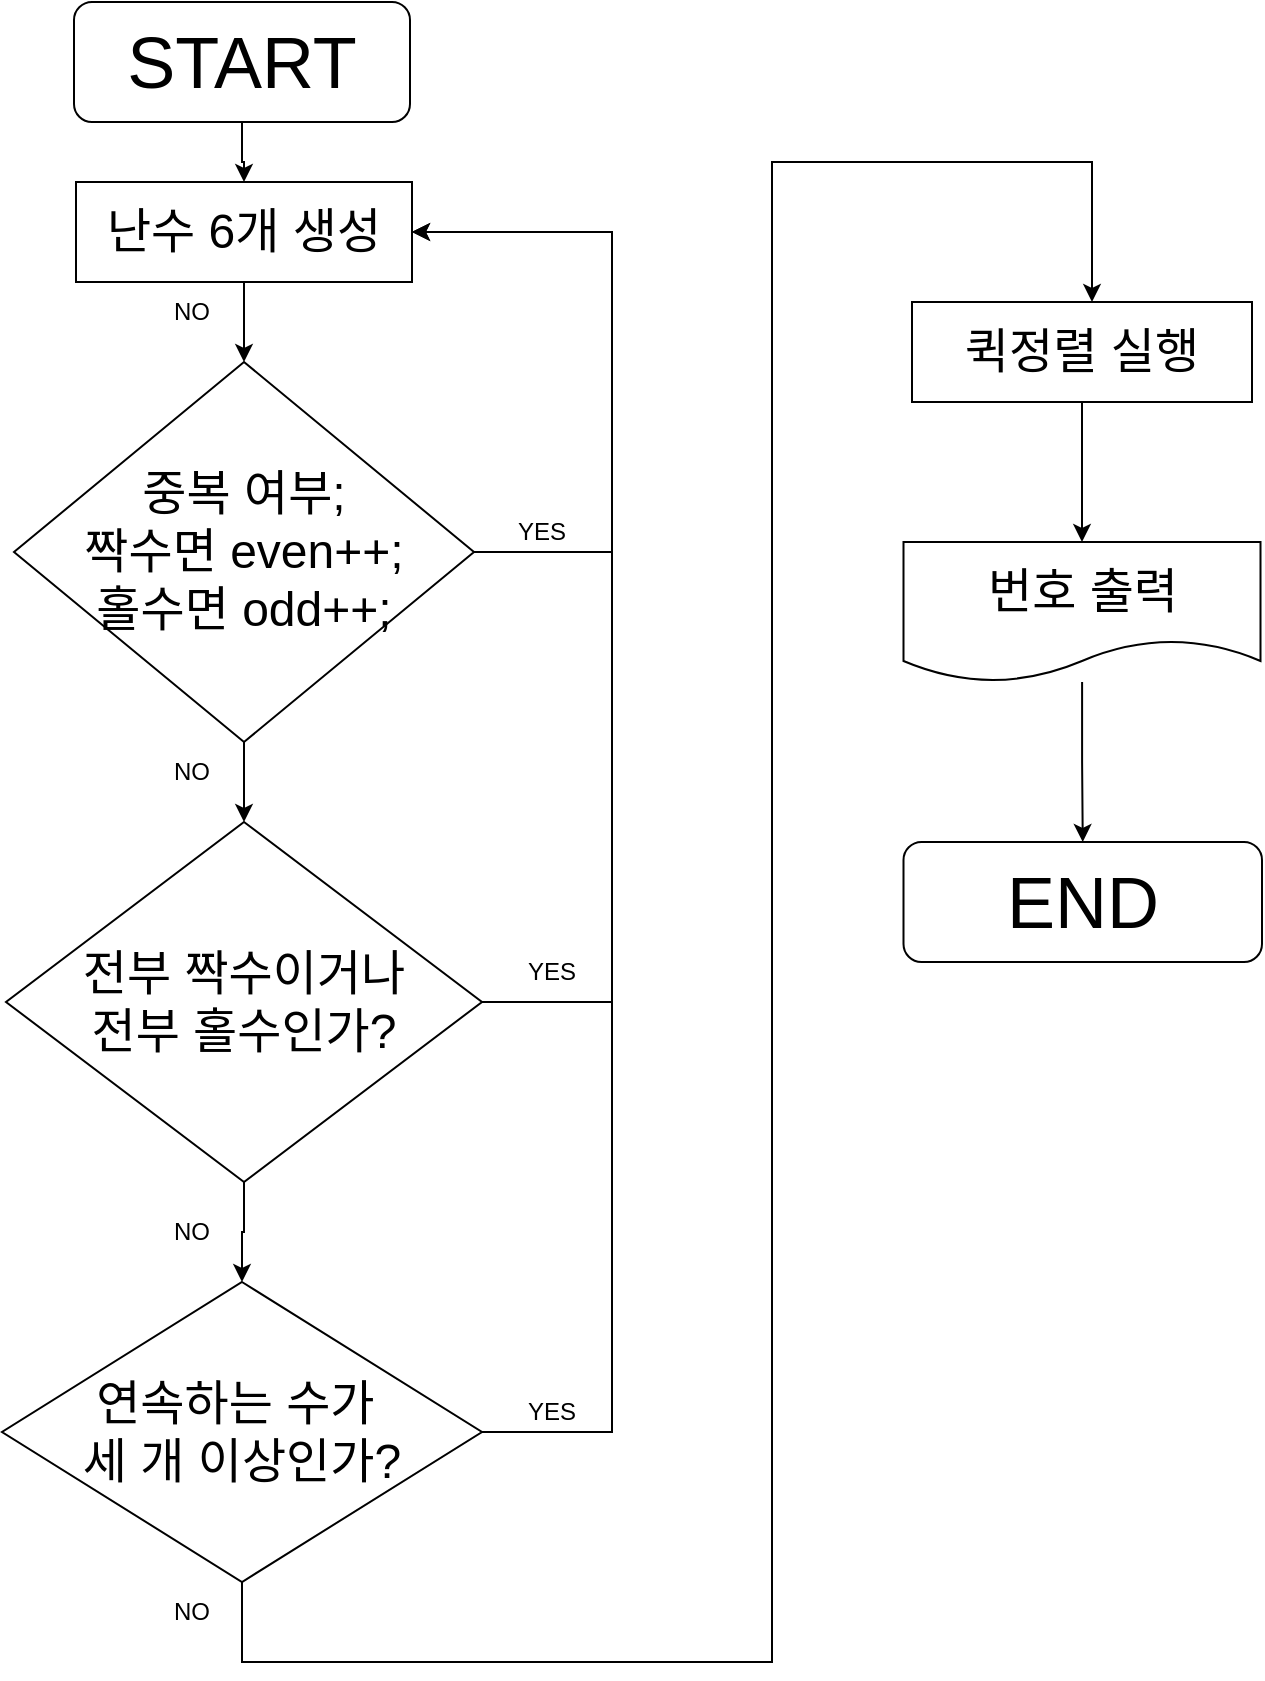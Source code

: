 <mxfile version="20.2.3" type="device"><diagram id="sCEA_DIMOt5XLOJHdDVZ" name="페이지-1"><mxGraphModel dx="1237" dy="663" grid="1" gridSize="10" guides="1" tooltips="1" connect="1" arrows="1" fold="1" page="1" pageScale="1" pageWidth="827" pageHeight="1169" math="0" shadow="0"><root><mxCell id="0"/><mxCell id="1" parent="0"/><mxCell id="McpggrixOv5d6jbbIxXQ-53" style="edgeStyle=orthogonalEdgeStyle;rounded=0;orthogonalLoop=1;jettySize=auto;html=1;entryX=0.5;entryY=0;entryDx=0;entryDy=0;fontSize=24;" edge="1" parent="1" source="McpggrixOv5d6jbbIxXQ-1" target="McpggrixOv5d6jbbIxXQ-6"><mxGeometry relative="1" as="geometry"/></mxCell><mxCell id="McpggrixOv5d6jbbIxXQ-1" value="&lt;font style=&quot;font-size: 36px;&quot;&gt;START&lt;/font&gt;" style="rounded=1;whiteSpace=wrap;html=1;" vertex="1" parent="1"><mxGeometry x="91" y="10" width="168" height="60" as="geometry"/></mxCell><mxCell id="McpggrixOv5d6jbbIxXQ-14" value="" style="edgeStyle=orthogonalEdgeStyle;rounded=0;orthogonalLoop=1;jettySize=auto;html=1;" edge="1" parent="1" source="McpggrixOv5d6jbbIxXQ-6" target="McpggrixOv5d6jbbIxXQ-13"><mxGeometry relative="1" as="geometry"/></mxCell><mxCell id="McpggrixOv5d6jbbIxXQ-6" value="&lt;font style=&quot;font-size: 24px;&quot;&gt;난수 6개 생성&lt;/font&gt;" style="rounded=0;whiteSpace=wrap;html=1;" vertex="1" parent="1"><mxGeometry x="92" y="100" width="168" height="50" as="geometry"/></mxCell><mxCell id="McpggrixOv5d6jbbIxXQ-16" style="edgeStyle=orthogonalEdgeStyle;rounded=0;orthogonalLoop=1;jettySize=auto;html=1;entryX=1;entryY=0.5;entryDx=0;entryDy=0;" edge="1" parent="1" source="McpggrixOv5d6jbbIxXQ-13" target="McpggrixOv5d6jbbIxXQ-6"><mxGeometry relative="1" as="geometry"><Array as="points"><mxPoint x="360" y="285"/><mxPoint x="360" y="125"/></Array></mxGeometry></mxCell><mxCell id="McpggrixOv5d6jbbIxXQ-51" style="edgeStyle=orthogonalEdgeStyle;rounded=0;orthogonalLoop=1;jettySize=auto;html=1;entryX=0.5;entryY=0;entryDx=0;entryDy=0;fontSize=24;" edge="1" parent="1" source="McpggrixOv5d6jbbIxXQ-13" target="McpggrixOv5d6jbbIxXQ-24"><mxGeometry relative="1" as="geometry"/></mxCell><mxCell id="McpggrixOv5d6jbbIxXQ-13" value="&lt;font style=&quot;font-size: 24px;&quot;&gt;중복 여부;&lt;br&gt;짝수면 even++;&lt;br&gt;홀수면 odd++;&lt;/font&gt;" style="rhombus;whiteSpace=wrap;html=1;rounded=0;" vertex="1" parent="1"><mxGeometry x="61" y="190" width="230" height="190" as="geometry"/></mxCell><mxCell id="McpggrixOv5d6jbbIxXQ-17" value="YES" style="text;html=1;strokeColor=none;fillColor=none;align=center;verticalAlign=middle;whiteSpace=wrap;rounded=0;" vertex="1" parent="1"><mxGeometry x="295" y="260" width="60" height="30" as="geometry"/></mxCell><mxCell id="McpggrixOv5d6jbbIxXQ-18" value="NO" style="text;html=1;strokeColor=none;fillColor=none;align=center;verticalAlign=middle;whiteSpace=wrap;rounded=0;" vertex="1" parent="1"><mxGeometry x="120" y="150" width="60" height="30" as="geometry"/></mxCell><mxCell id="McpggrixOv5d6jbbIxXQ-47" style="edgeStyle=orthogonalEdgeStyle;rounded=0;orthogonalLoop=1;jettySize=auto;html=1;entryX=0.5;entryY=0;entryDx=0;entryDy=0;fontSize=24;" edge="1" parent="1" source="McpggrixOv5d6jbbIxXQ-24" target="McpggrixOv5d6jbbIxXQ-31"><mxGeometry relative="1" as="geometry"/></mxCell><mxCell id="McpggrixOv5d6jbbIxXQ-24" value="&lt;span style=&quot;font-size: 24px;&quot;&gt;전부 짝수이거나&lt;br&gt;전부 홀수인가?&lt;br&gt;&lt;/span&gt;" style="rhombus;whiteSpace=wrap;html=1;rounded=0;" vertex="1" parent="1"><mxGeometry x="57" y="420" width="238" height="180" as="geometry"/></mxCell><mxCell id="McpggrixOv5d6jbbIxXQ-27" value="NO" style="text;html=1;strokeColor=none;fillColor=none;align=center;verticalAlign=middle;whiteSpace=wrap;rounded=0;" vertex="1" parent="1"><mxGeometry x="120" y="380" width="60" height="30" as="geometry"/></mxCell><mxCell id="McpggrixOv5d6jbbIxXQ-32" style="edgeStyle=orthogonalEdgeStyle;rounded=0;orthogonalLoop=1;jettySize=auto;html=1;entryX=1;entryY=0.5;entryDx=0;entryDy=0;" edge="1" parent="1" source="McpggrixOv5d6jbbIxXQ-31" target="McpggrixOv5d6jbbIxXQ-6"><mxGeometry relative="1" as="geometry"><mxPoint x="338" y="120" as="targetPoint"/><Array as="points"><mxPoint x="360" y="725"/><mxPoint x="360" y="125"/></Array></mxGeometry></mxCell><mxCell id="McpggrixOv5d6jbbIxXQ-54" style="edgeStyle=orthogonalEdgeStyle;rounded=0;orthogonalLoop=1;jettySize=auto;html=1;fontSize=24;" edge="1" parent="1" source="McpggrixOv5d6jbbIxXQ-31"><mxGeometry relative="1" as="geometry"><mxPoint x="600" y="160" as="targetPoint"/><Array as="points"><mxPoint x="175" y="840"/><mxPoint x="440" y="840"/><mxPoint x="440" y="90"/></Array></mxGeometry></mxCell><mxCell id="McpggrixOv5d6jbbIxXQ-31" value="&lt;font style=&quot;font-size: 24px;&quot;&gt;연속하는 수가&amp;nbsp;&lt;br&gt;세 개 이상인가?&lt;/font&gt;" style="rhombus;whiteSpace=wrap;html=1;rounded=0;" vertex="1" parent="1"><mxGeometry x="55" y="650" width="240" height="150" as="geometry"/></mxCell><mxCell id="McpggrixOv5d6jbbIxXQ-33" value="YES" style="text;html=1;strokeColor=none;fillColor=none;align=center;verticalAlign=middle;whiteSpace=wrap;rounded=0;" vertex="1" parent="1"><mxGeometry x="300" y="480" width="60" height="30" as="geometry"/></mxCell><mxCell id="McpggrixOv5d6jbbIxXQ-36" value="YES" style="text;html=1;strokeColor=none;fillColor=none;align=center;verticalAlign=middle;whiteSpace=wrap;rounded=0;" vertex="1" parent="1"><mxGeometry x="300" y="700" width="60" height="30" as="geometry"/></mxCell><mxCell id="McpggrixOv5d6jbbIxXQ-38" value="NO" style="text;html=1;strokeColor=none;fillColor=none;align=center;verticalAlign=middle;whiteSpace=wrap;rounded=0;" vertex="1" parent="1"><mxGeometry x="120" y="610" width="60" height="30" as="geometry"/></mxCell><mxCell id="McpggrixOv5d6jbbIxXQ-55" style="edgeStyle=orthogonalEdgeStyle;rounded=0;orthogonalLoop=1;jettySize=auto;html=1;fontSize=36;" edge="1" parent="1" source="McpggrixOv5d6jbbIxXQ-40"><mxGeometry relative="1" as="geometry"><mxPoint x="595" y="280.0" as="targetPoint"/></mxGeometry></mxCell><mxCell id="McpggrixOv5d6jbbIxXQ-40" value="&lt;font style=&quot;font-size: 24px;&quot;&gt;퀵정렬 실행&lt;/font&gt;" style="rounded=0;whiteSpace=wrap;html=1;" vertex="1" parent="1"><mxGeometry x="510" y="160" width="170" height="50" as="geometry"/></mxCell><mxCell id="McpggrixOv5d6jbbIxXQ-43" value="&lt;font style=&quot;font-size: 36px;&quot;&gt;END&lt;/font&gt;" style="rounded=1;whiteSpace=wrap;html=1;" vertex="1" parent="1"><mxGeometry x="505.75" y="430" width="179.25" height="60" as="geometry"/></mxCell><mxCell id="McpggrixOv5d6jbbIxXQ-46" style="edgeStyle=orthogonalEdgeStyle;rounded=0;orthogonalLoop=1;jettySize=auto;html=1;entryX=0.5;entryY=0;entryDx=0;entryDy=0;" edge="1" parent="1" source="McpggrixOv5d6jbbIxXQ-44" target="McpggrixOv5d6jbbIxXQ-43"><mxGeometry relative="1" as="geometry"/></mxCell><mxCell id="McpggrixOv5d6jbbIxXQ-44" value="&lt;font style=&quot;font-size: 24px;&quot;&gt;번호 출력&lt;/font&gt;" style="shape=document;whiteSpace=wrap;html=1;boundedLbl=1;" vertex="1" parent="1"><mxGeometry x="505.75" y="280" width="178.5" height="70" as="geometry"/></mxCell><mxCell id="McpggrixOv5d6jbbIxXQ-56" value="NO" style="text;html=1;strokeColor=none;fillColor=none;align=center;verticalAlign=middle;whiteSpace=wrap;rounded=0;" vertex="1" parent="1"><mxGeometry x="120" y="800" width="60" height="30" as="geometry"/></mxCell><mxCell id="McpggrixOv5d6jbbIxXQ-57" value="" style="endArrow=none;html=1;rounded=0;fontSize=36;" edge="1" parent="1"><mxGeometry width="50" height="50" relative="1" as="geometry"><mxPoint x="295" y="510" as="sourcePoint"/><mxPoint x="360" y="510" as="targetPoint"/></mxGeometry></mxCell></root></mxGraphModel></diagram></mxfile>
